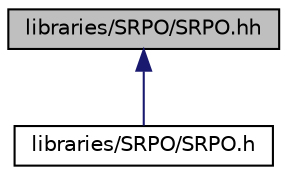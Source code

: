digraph "libraries/SRPO/SRPO.hh"
{
  edge [fontname="Helvetica",fontsize="10",labelfontname="Helvetica",labelfontsize="10"];
  node [fontname="Helvetica",fontsize="10",shape=record];
  Node1 [label="libraries/SRPO/SRPO.hh",height=0.2,width=0.4,color="black", fillcolor="grey75", style="filled", fontcolor="black"];
  Node1 -> Node2 [dir="back",color="midnightblue",fontsize="10",style="solid",fontname="Helvetica"];
  Node2 [label="libraries/SRPO/SRPO.h",height=0.2,width=0.4,color="black", fillcolor="white", style="filled",URL="$da/d82/SRPO_8h.html"];
}
